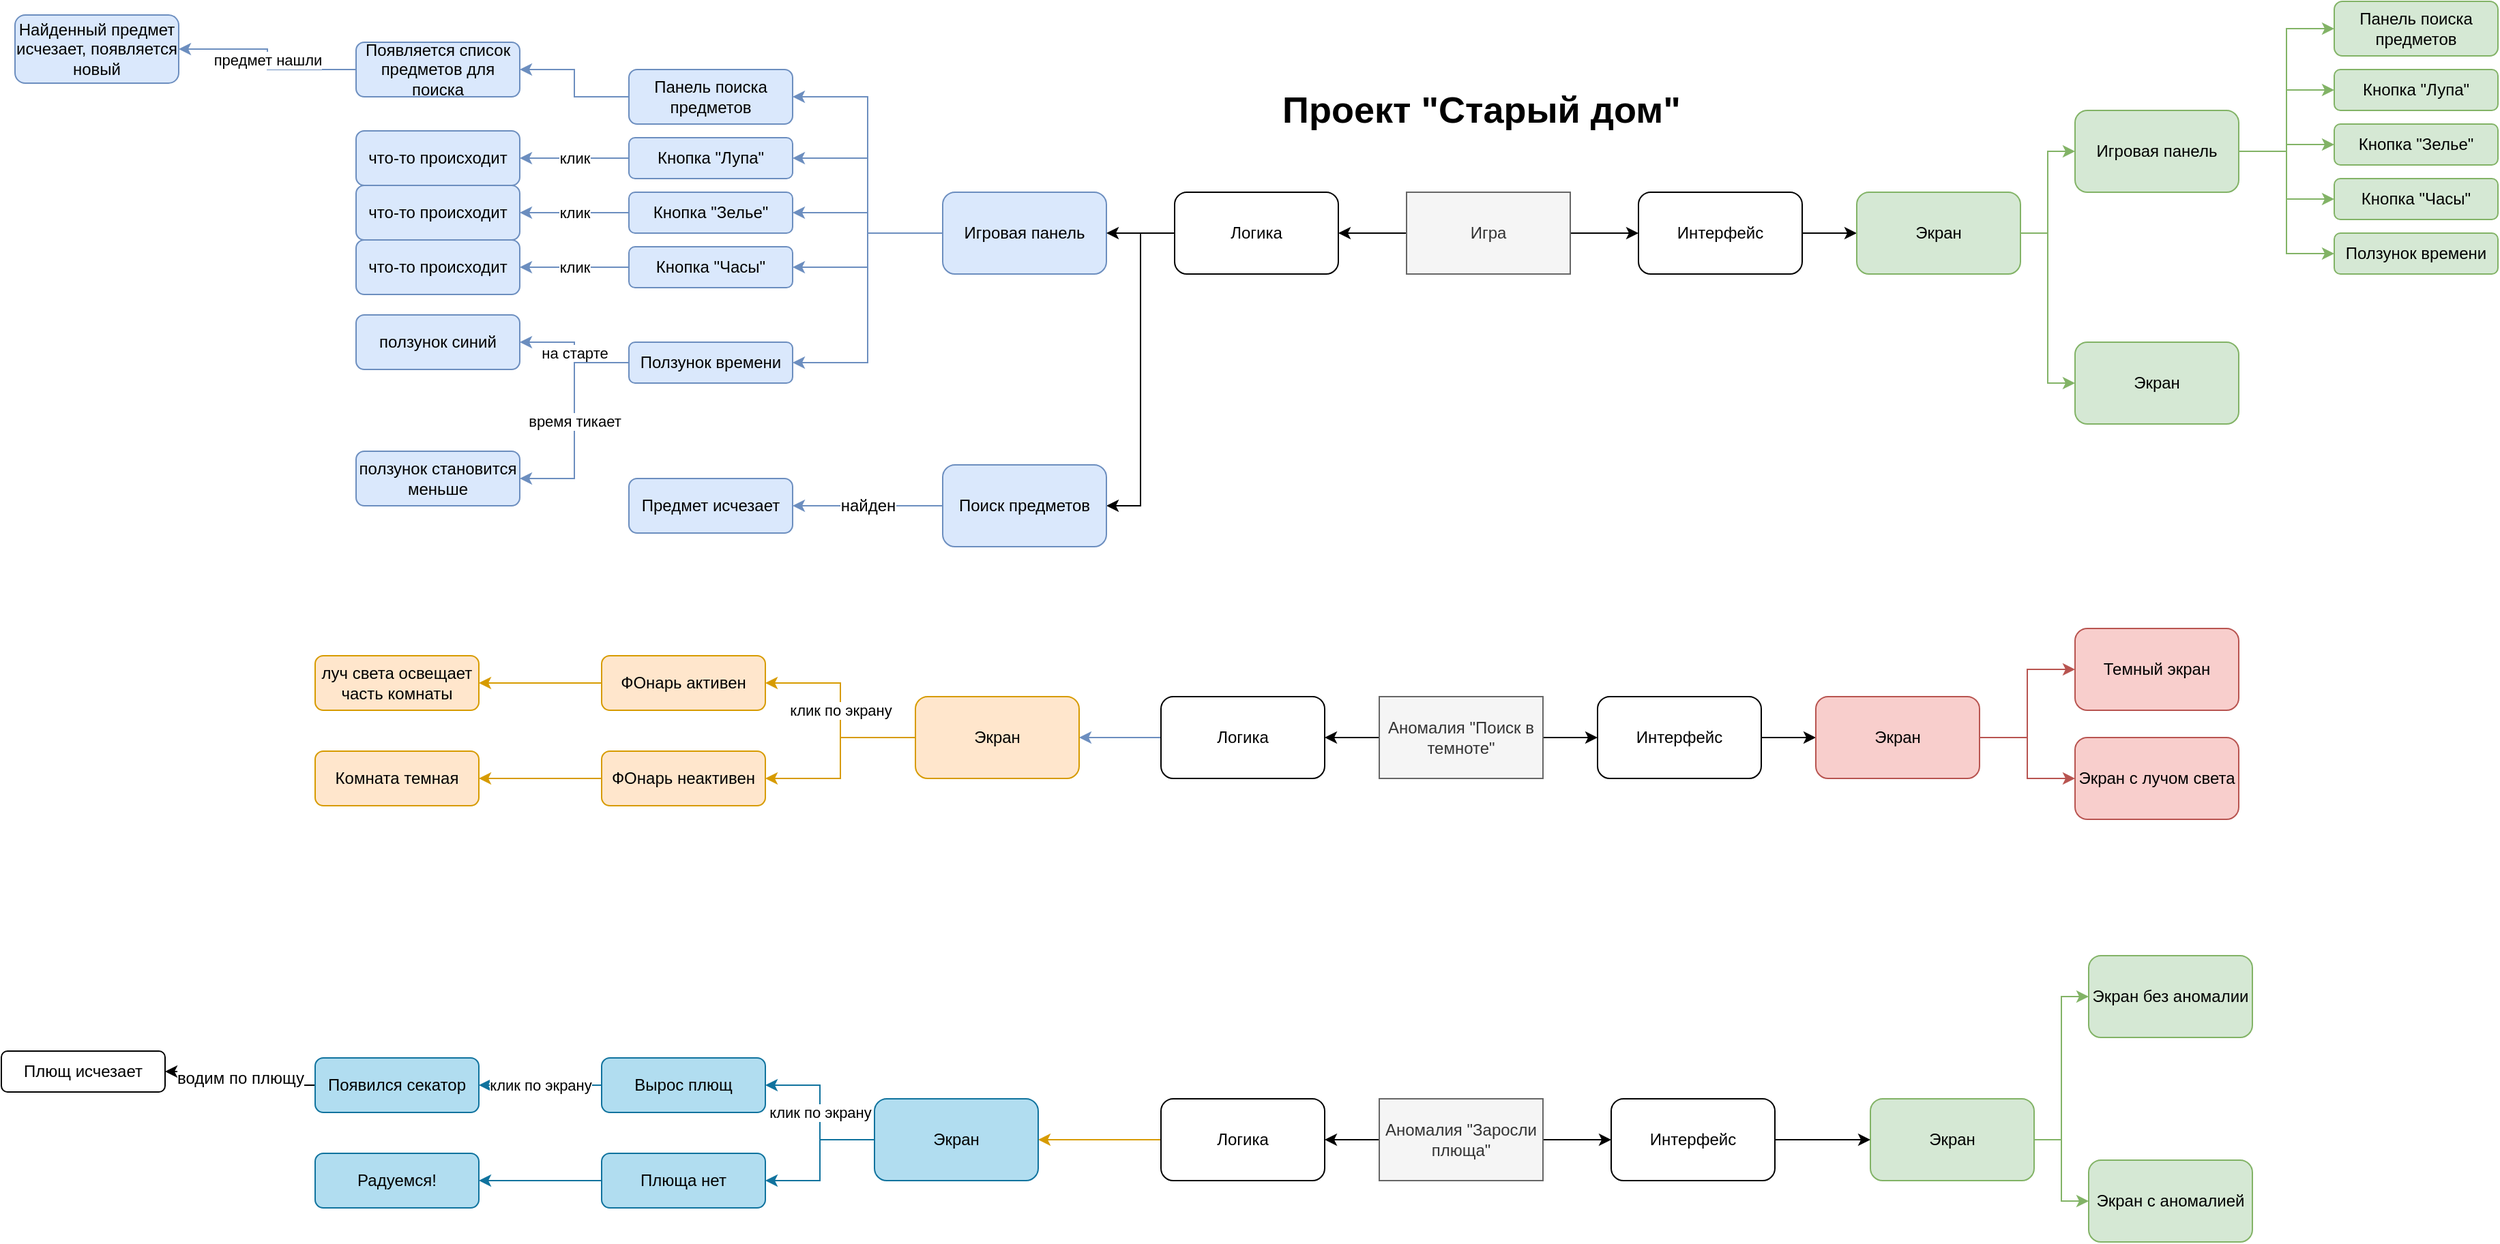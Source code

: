 <mxfile version="15.8.8" type="github">
  <diagram id="y57L-m7suIzzgjUqDQzm" name="Page-1">
    <mxGraphModel dx="2249" dy="1934" grid="1" gridSize="10" guides="1" tooltips="1" connect="1" arrows="1" fold="1" page="1" pageScale="1" pageWidth="827" pageHeight="1169" math="0" shadow="0">
      <root>
        <mxCell id="0" />
        <mxCell id="1" parent="0" />
        <mxCell id="IF5qdtuyDoSc5kXCkOFZ-5" style="edgeStyle=orthogonalEdgeStyle;rounded=0;orthogonalLoop=1;jettySize=auto;html=1;exitX=0;exitY=0.5;exitDx=0;exitDy=0;entryX=1;entryY=0.5;entryDx=0;entryDy=0;" parent="1" source="IF5qdtuyDoSc5kXCkOFZ-1" target="IF5qdtuyDoSc5kXCkOFZ-3" edge="1">
          <mxGeometry relative="1" as="geometry" />
        </mxCell>
        <mxCell id="IF5qdtuyDoSc5kXCkOFZ-147" style="edgeStyle=orthogonalEdgeStyle;rounded=0;orthogonalLoop=1;jettySize=auto;html=1;exitX=1;exitY=0.5;exitDx=0;exitDy=0;entryX=0;entryY=0.5;entryDx=0;entryDy=0;fontSize=12;" parent="1" source="IF5qdtuyDoSc5kXCkOFZ-1" target="IF5qdtuyDoSc5kXCkOFZ-143" edge="1">
          <mxGeometry relative="1" as="geometry" />
        </mxCell>
        <mxCell id="IF5qdtuyDoSc5kXCkOFZ-1" value="Аномалия &quot;Поиск в темноте&quot;" style="rounded=0;whiteSpace=wrap;html=1;fillColor=#f5f5f5;strokeColor=#666666;fontColor=#333333;" parent="1" vertex="1">
          <mxGeometry x="350" y="280" width="120" height="60" as="geometry" />
        </mxCell>
        <mxCell id="IF5qdtuyDoSc5kXCkOFZ-2" value="Проект &quot;Старый дом&quot;" style="text;html=1;strokeColor=none;fillColor=none;align=center;verticalAlign=middle;whiteSpace=wrap;rounded=0;fontSize=27;fontStyle=1" parent="1" vertex="1">
          <mxGeometry x="270" y="-160" width="310" height="20" as="geometry" />
        </mxCell>
        <mxCell id="IF5qdtuyDoSc5kXCkOFZ-38" style="edgeStyle=orthogonalEdgeStyle;rounded=0;orthogonalLoop=1;jettySize=auto;html=1;exitX=0;exitY=0.5;exitDx=0;exitDy=0;entryX=1;entryY=0.5;entryDx=0;entryDy=0;fillColor=#dae8fc;strokeColor=#6c8ebf;" parent="1" source="IF5qdtuyDoSc5kXCkOFZ-3" target="IF5qdtuyDoSc5kXCkOFZ-29" edge="1">
          <mxGeometry relative="1" as="geometry" />
        </mxCell>
        <mxCell id="IF5qdtuyDoSc5kXCkOFZ-3" value="Логика" style="rounded=1;whiteSpace=wrap;html=1;" parent="1" vertex="1">
          <mxGeometry x="190" y="280" width="120" height="60" as="geometry" />
        </mxCell>
        <mxCell id="IF5qdtuyDoSc5kXCkOFZ-24" style="edgeStyle=orthogonalEdgeStyle;rounded=0;orthogonalLoop=1;jettySize=auto;html=1;exitX=1;exitY=0.5;exitDx=0;exitDy=0;entryX=0;entryY=0.5;entryDx=0;entryDy=0;" parent="1" source="IF5qdtuyDoSc5kXCkOFZ-4" target="IF5qdtuyDoSc5kXCkOFZ-23" edge="1">
          <mxGeometry relative="1" as="geometry" />
        </mxCell>
        <mxCell id="IF5qdtuyDoSc5kXCkOFZ-4" value="Интерфейс" style="rounded=1;whiteSpace=wrap;html=1;" parent="1" vertex="1">
          <mxGeometry x="540" y="-90" width="120" height="60" as="geometry" />
        </mxCell>
        <mxCell id="IF5qdtuyDoSc5kXCkOFZ-7" value="Экран" style="rounded=1;whiteSpace=wrap;html=1;fillColor=#d5e8d4;strokeColor=#82b366;" parent="1" vertex="1">
          <mxGeometry x="860" y="20" width="120" height="60" as="geometry" />
        </mxCell>
        <mxCell id="IF5qdtuyDoSc5kXCkOFZ-16" style="edgeStyle=orthogonalEdgeStyle;rounded=0;orthogonalLoop=1;jettySize=auto;html=1;exitX=1;exitY=0.5;exitDx=0;exitDy=0;entryX=0;entryY=0.5;entryDx=0;entryDy=0;fillColor=#d5e8d4;strokeColor=#82b366;" parent="1" source="IF5qdtuyDoSc5kXCkOFZ-11" target="IF5qdtuyDoSc5kXCkOFZ-12" edge="1">
          <mxGeometry relative="1" as="geometry" />
        </mxCell>
        <mxCell id="IF5qdtuyDoSc5kXCkOFZ-17" style="edgeStyle=orthogonalEdgeStyle;rounded=0;orthogonalLoop=1;jettySize=auto;html=1;exitX=1;exitY=0.5;exitDx=0;exitDy=0;entryX=0;entryY=0.5;entryDx=0;entryDy=0;fillColor=#d5e8d4;strokeColor=#82b366;" parent="1" source="IF5qdtuyDoSc5kXCkOFZ-11" target="IF5qdtuyDoSc5kXCkOFZ-13" edge="1">
          <mxGeometry relative="1" as="geometry" />
        </mxCell>
        <mxCell id="IF5qdtuyDoSc5kXCkOFZ-18" style="edgeStyle=orthogonalEdgeStyle;rounded=0;orthogonalLoop=1;jettySize=auto;html=1;exitX=1;exitY=0.5;exitDx=0;exitDy=0;entryX=0;entryY=0.5;entryDx=0;entryDy=0;fillColor=#d5e8d4;strokeColor=#82b366;" parent="1" source="IF5qdtuyDoSc5kXCkOFZ-11" target="IF5qdtuyDoSc5kXCkOFZ-14" edge="1">
          <mxGeometry relative="1" as="geometry" />
        </mxCell>
        <mxCell id="IF5qdtuyDoSc5kXCkOFZ-19" style="edgeStyle=orthogonalEdgeStyle;rounded=0;orthogonalLoop=1;jettySize=auto;html=1;exitX=1;exitY=0.5;exitDx=0;exitDy=0;entryX=0;entryY=0.5;entryDx=0;entryDy=0;fillColor=#d5e8d4;strokeColor=#82b366;" parent="1" source="IF5qdtuyDoSc5kXCkOFZ-11" target="IF5qdtuyDoSc5kXCkOFZ-15" edge="1">
          <mxGeometry relative="1" as="geometry" />
        </mxCell>
        <mxCell id="IF5qdtuyDoSc5kXCkOFZ-22" style="edgeStyle=orthogonalEdgeStyle;rounded=0;orthogonalLoop=1;jettySize=auto;html=1;exitX=1;exitY=0.5;exitDx=0;exitDy=0;entryX=0;entryY=0.5;entryDx=0;entryDy=0;fillColor=#d5e8d4;strokeColor=#82b366;" parent="1" source="IF5qdtuyDoSc5kXCkOFZ-11" target="IF5qdtuyDoSc5kXCkOFZ-21" edge="1">
          <mxGeometry relative="1" as="geometry" />
        </mxCell>
        <mxCell id="IF5qdtuyDoSc5kXCkOFZ-11" value="Игровая панель" style="rounded=1;whiteSpace=wrap;html=1;fillColor=#d5e8d4;strokeColor=#82b366;" parent="1" vertex="1">
          <mxGeometry x="860" y="-150" width="120" height="60" as="geometry" />
        </mxCell>
        <mxCell id="IF5qdtuyDoSc5kXCkOFZ-12" value="Панель поиска предметов&lt;span style=&quot;color: rgba(0 , 0 , 0 , 0) ; font-family: monospace ; font-size: 0px&quot;&gt;%3CmxGraphModel%3E%3Croot%3E%3CmxCell%20id%3D%220%22%2F%3E%3CmxCell%20id%3D%221%22%20parent%3D%220%22%2F%3E%3CmxCell%20id%3D%222%22%20value%3D%22%D0%A2%D0%B5%D0%BC%D0%BD%D1%8B%D0%B9%20%D1%8D%D0%BA%D1%80%D0%B0%D0%BD%22%20style%3D%22rounded%3D1%3BwhiteSpace%3Dwrap%3Bhtml%3D1%3B%22%20vertex%3D%221%22%20parent%3D%221%22%3E%3CmxGeometry%20x%3D%22670%22%20y%3D%22190%22%20width%3D%22120%22%20height%3D%2260%22%20as%3D%22geometry%22%2F%3E%3C%2FmxCell%3E%3C%2Froot%3E%3C%2FmxGraphModel%3E&lt;/span&gt;" style="rounded=1;whiteSpace=wrap;html=1;fillColor=#d5e8d4;strokeColor=#82b366;" parent="1" vertex="1">
          <mxGeometry x="1050" y="-230" width="120" height="40" as="geometry" />
        </mxCell>
        <mxCell id="IF5qdtuyDoSc5kXCkOFZ-13" value="Кнопка &quot;Лупа&quot;" style="rounded=1;whiteSpace=wrap;html=1;fillColor=#d5e8d4;strokeColor=#82b366;" parent="1" vertex="1">
          <mxGeometry x="1050" y="-180" width="120" height="30" as="geometry" />
        </mxCell>
        <mxCell id="IF5qdtuyDoSc5kXCkOFZ-14" value="Кнопка &quot;Зелье&quot;&lt;span style=&quot;color: rgba(0 , 0 , 0 , 0) ; font-family: monospace ; font-size: 0px&quot;&gt;%3CmxGraphModel%3E%3Croot%3E%3CmxCell%20id%3D%220%22%2F%3E%3CmxCell%20id%3D%221%22%20parent%3D%220%22%2F%3E%3CmxCell%20id%3D%222%22%20value%3D%22%D0%9A%D0%BD%D0%BE%D0%BF%D0%BA%D0%B0%20%26quot%3B%D0%9B%D1%83%D0%BF%D0%B0%26quot%3B%22%20style%3D%22rounded%3D1%3BwhiteSpace%3Dwrap%3Bhtml%3D1%3B%22%20vertex%3D%221%22%20parent%3D%221%22%3E%3CmxGeometry%20x%3D%22980%22%20y%3D%22140%22%20width%3D%22120%22%20height%3D%2260%22%20as%3D%22geometry%22%2F%3E%3C%2FmxCell%3E%3C%2Froot%3E%3C%2FmxGraphModel%3E&lt;/span&gt;" style="rounded=1;whiteSpace=wrap;html=1;fillColor=#d5e8d4;strokeColor=#82b366;" parent="1" vertex="1">
          <mxGeometry x="1050" y="-140" width="120" height="30" as="geometry" />
        </mxCell>
        <mxCell id="IF5qdtuyDoSc5kXCkOFZ-15" value="Кнопка &quot;Часы&quot;" style="rounded=1;whiteSpace=wrap;html=1;fillColor=#d5e8d4;strokeColor=#82b366;" parent="1" vertex="1">
          <mxGeometry x="1050" y="-100" width="120" height="30" as="geometry" />
        </mxCell>
        <mxCell id="IF5qdtuyDoSc5kXCkOFZ-21" value="Ползунок времени" style="rounded=1;whiteSpace=wrap;html=1;fillColor=#d5e8d4;strokeColor=#82b366;" parent="1" vertex="1">
          <mxGeometry x="1050" y="-60" width="120" height="30" as="geometry" />
        </mxCell>
        <mxCell id="IF5qdtuyDoSc5kXCkOFZ-25" style="edgeStyle=orthogonalEdgeStyle;rounded=0;orthogonalLoop=1;jettySize=auto;html=1;exitX=1;exitY=0.5;exitDx=0;exitDy=0;entryX=0;entryY=0.5;entryDx=0;entryDy=0;fillColor=#d5e8d4;strokeColor=#82b366;" parent="1" source="IF5qdtuyDoSc5kXCkOFZ-23" target="IF5qdtuyDoSc5kXCkOFZ-11" edge="1">
          <mxGeometry relative="1" as="geometry" />
        </mxCell>
        <mxCell id="IF5qdtuyDoSc5kXCkOFZ-26" style="edgeStyle=orthogonalEdgeStyle;rounded=0;orthogonalLoop=1;jettySize=auto;html=1;exitX=1;exitY=0.5;exitDx=0;exitDy=0;entryX=0;entryY=0.5;entryDx=0;entryDy=0;fillColor=#d5e8d4;strokeColor=#82b366;" parent="1" source="IF5qdtuyDoSc5kXCkOFZ-23" target="IF5qdtuyDoSc5kXCkOFZ-7" edge="1">
          <mxGeometry relative="1" as="geometry" />
        </mxCell>
        <mxCell id="IF5qdtuyDoSc5kXCkOFZ-23" value="Экран" style="rounded=1;whiteSpace=wrap;html=1;fillColor=#d5e8d4;strokeColor=#82b366;" parent="1" vertex="1">
          <mxGeometry x="700" y="-90" width="120" height="60" as="geometry" />
        </mxCell>
        <mxCell id="IF5qdtuyDoSc5kXCkOFZ-61" value="клик по экрану" style="edgeStyle=orthogonalEdgeStyle;rounded=0;orthogonalLoop=1;jettySize=auto;html=1;exitX=0;exitY=0.5;exitDx=0;exitDy=0;entryX=1;entryY=0.5;entryDx=0;entryDy=0;fillColor=#ffe6cc;strokeColor=#d79b00;" parent="1" source="IF5qdtuyDoSc5kXCkOFZ-29" target="IF5qdtuyDoSc5kXCkOFZ-59" edge="1">
          <mxGeometry relative="1" as="geometry" />
        </mxCell>
        <mxCell id="IF5qdtuyDoSc5kXCkOFZ-62" style="edgeStyle=orthogonalEdgeStyle;rounded=0;orthogonalLoop=1;jettySize=auto;html=1;exitX=0;exitY=0.5;exitDx=0;exitDy=0;entryX=1;entryY=0.5;entryDx=0;entryDy=0;fillColor=#ffe6cc;strokeColor=#d79b00;" parent="1" source="IF5qdtuyDoSc5kXCkOFZ-29" target="IF5qdtuyDoSc5kXCkOFZ-60" edge="1">
          <mxGeometry relative="1" as="geometry" />
        </mxCell>
        <mxCell id="IF5qdtuyDoSc5kXCkOFZ-29" value="Экран" style="rounded=1;whiteSpace=wrap;html=1;fillColor=#ffe6cc;strokeColor=#d79b00;" parent="1" vertex="1">
          <mxGeometry x="10" y="280" width="120" height="60" as="geometry" />
        </mxCell>
        <mxCell id="IF5qdtuyDoSc5kXCkOFZ-40" style="edgeStyle=orthogonalEdgeStyle;rounded=0;orthogonalLoop=1;jettySize=auto;html=1;exitX=0;exitY=0.5;exitDx=0;exitDy=0;entryX=1;entryY=0.5;entryDx=0;entryDy=0;fillColor=#dae8fc;strokeColor=#6c8ebf;" parent="1" source="IF5qdtuyDoSc5kXCkOFZ-31" target="IF5qdtuyDoSc5kXCkOFZ-32" edge="1">
          <mxGeometry relative="1" as="geometry" />
        </mxCell>
        <mxCell id="IF5qdtuyDoSc5kXCkOFZ-41" style="edgeStyle=orthogonalEdgeStyle;rounded=0;orthogonalLoop=1;jettySize=auto;html=1;exitX=0;exitY=0.5;exitDx=0;exitDy=0;entryX=1;entryY=0.5;entryDx=0;entryDy=0;fillColor=#dae8fc;strokeColor=#6c8ebf;" parent="1" source="IF5qdtuyDoSc5kXCkOFZ-31" target="IF5qdtuyDoSc5kXCkOFZ-33" edge="1">
          <mxGeometry relative="1" as="geometry" />
        </mxCell>
        <mxCell id="IF5qdtuyDoSc5kXCkOFZ-42" style="edgeStyle=orthogonalEdgeStyle;rounded=0;orthogonalLoop=1;jettySize=auto;html=1;exitX=0;exitY=0.5;exitDx=0;exitDy=0;entryX=1;entryY=0.5;entryDx=0;entryDy=0;fillColor=#dae8fc;strokeColor=#6c8ebf;" parent="1" source="IF5qdtuyDoSc5kXCkOFZ-31" target="IF5qdtuyDoSc5kXCkOFZ-34" edge="1">
          <mxGeometry relative="1" as="geometry" />
        </mxCell>
        <mxCell id="IF5qdtuyDoSc5kXCkOFZ-43" style="edgeStyle=orthogonalEdgeStyle;rounded=0;orthogonalLoop=1;jettySize=auto;html=1;exitX=0;exitY=0.5;exitDx=0;exitDy=0;entryX=1;entryY=0.5;entryDx=0;entryDy=0;fillColor=#dae8fc;strokeColor=#6c8ebf;" parent="1" source="IF5qdtuyDoSc5kXCkOFZ-31" target="IF5qdtuyDoSc5kXCkOFZ-35" edge="1">
          <mxGeometry relative="1" as="geometry" />
        </mxCell>
        <mxCell id="IF5qdtuyDoSc5kXCkOFZ-44" style="edgeStyle=orthogonalEdgeStyle;rounded=0;orthogonalLoop=1;jettySize=auto;html=1;exitX=0;exitY=0.5;exitDx=0;exitDy=0;entryX=1;entryY=0.5;entryDx=0;entryDy=0;fillColor=#dae8fc;strokeColor=#6c8ebf;" parent="1" source="IF5qdtuyDoSc5kXCkOFZ-31" target="IF5qdtuyDoSc5kXCkOFZ-36" edge="1">
          <mxGeometry relative="1" as="geometry" />
        </mxCell>
        <mxCell id="IF5qdtuyDoSc5kXCkOFZ-31" value="Игровая панель" style="rounded=1;whiteSpace=wrap;html=1;fillColor=#dae8fc;strokeColor=#6c8ebf;" parent="1" vertex="1">
          <mxGeometry x="30" y="-90" width="120" height="60" as="geometry" />
        </mxCell>
        <mxCell id="IF5qdtuyDoSc5kXCkOFZ-46" style="edgeStyle=orthogonalEdgeStyle;rounded=0;orthogonalLoop=1;jettySize=auto;html=1;exitX=0;exitY=0.5;exitDx=0;exitDy=0;entryX=1;entryY=0.5;entryDx=0;entryDy=0;fillColor=#dae8fc;strokeColor=#6c8ebf;" parent="1" source="IF5qdtuyDoSc5kXCkOFZ-32" target="IF5qdtuyDoSc5kXCkOFZ-45" edge="1">
          <mxGeometry relative="1" as="geometry" />
        </mxCell>
        <mxCell id="IF5qdtuyDoSc5kXCkOFZ-32" value="Панель поиска предметов&lt;span style=&quot;color: rgba(0 , 0 , 0 , 0) ; font-family: monospace ; font-size: 0px&quot;&gt;%3CmxGraphModel%3E%3Croot%3E%3CmxCell%20id%3D%220%22%2F%3E%3CmxCell%20id%3D%221%22%20parent%3D%220%22%2F%3E%3CmxCell%20id%3D%222%22%20value%3D%22%D0%A2%D0%B5%D0%BC%D0%BD%D1%8B%D0%B9%20%D1%8D%D0%BA%D1%80%D0%B0%D0%BD%22%20style%3D%22rounded%3D1%3BwhiteSpace%3Dwrap%3Bhtml%3D1%3B%22%20vertex%3D%221%22%20parent%3D%221%22%3E%3CmxGeometry%20x%3D%22670%22%20y%3D%22190%22%20width%3D%22120%22%20height%3D%2260%22%20as%3D%22geometry%22%2F%3E%3C%2FmxCell%3E%3C%2Froot%3E%3C%2FmxGraphModel%3E&lt;/span&gt;" style="rounded=1;whiteSpace=wrap;html=1;fillColor=#dae8fc;strokeColor=#6c8ebf;" parent="1" vertex="1">
          <mxGeometry x="-200" y="-180" width="120" height="40" as="geometry" />
        </mxCell>
        <mxCell id="IF5qdtuyDoSc5kXCkOFZ-50" value="клик" style="edgeStyle=orthogonalEdgeStyle;rounded=0;orthogonalLoop=1;jettySize=auto;html=1;exitX=0;exitY=0.5;exitDx=0;exitDy=0;entryX=1;entryY=0.5;entryDx=0;entryDy=0;fillColor=#dae8fc;strokeColor=#6c8ebf;" parent="1" source="IF5qdtuyDoSc5kXCkOFZ-33" target="IF5qdtuyDoSc5kXCkOFZ-49" edge="1">
          <mxGeometry relative="1" as="geometry" />
        </mxCell>
        <mxCell id="IF5qdtuyDoSc5kXCkOFZ-33" value="Кнопка &quot;Лупа&quot;" style="rounded=1;whiteSpace=wrap;html=1;fillColor=#dae8fc;strokeColor=#6c8ebf;" parent="1" vertex="1">
          <mxGeometry x="-200" y="-130" width="120" height="30" as="geometry" />
        </mxCell>
        <mxCell id="IF5qdtuyDoSc5kXCkOFZ-53" value="клик" style="edgeStyle=orthogonalEdgeStyle;rounded=0;orthogonalLoop=1;jettySize=auto;html=1;exitX=0;exitY=0.5;exitDx=0;exitDy=0;entryX=1;entryY=0.5;entryDx=0;entryDy=0;fillColor=#dae8fc;strokeColor=#6c8ebf;" parent="1" source="IF5qdtuyDoSc5kXCkOFZ-34" target="IF5qdtuyDoSc5kXCkOFZ-51" edge="1">
          <mxGeometry relative="1" as="geometry" />
        </mxCell>
        <mxCell id="IF5qdtuyDoSc5kXCkOFZ-34" value="Кнопка &quot;Зелье&quot;&lt;span style=&quot;color: rgba(0 , 0 , 0 , 0) ; font-family: monospace ; font-size: 0px&quot;&gt;%3CmxGraphModel%3E%3Croot%3E%3CmxCell%20id%3D%220%22%2F%3E%3CmxCell%20id%3D%221%22%20parent%3D%220%22%2F%3E%3CmxCell%20id%3D%222%22%20value%3D%22%D0%9A%D0%BD%D0%BE%D0%BF%D0%BA%D0%B0%20%26quot%3B%D0%9B%D1%83%D0%BF%D0%B0%26quot%3B%22%20style%3D%22rounded%3D1%3BwhiteSpace%3Dwrap%3Bhtml%3D1%3B%22%20vertex%3D%221%22%20parent%3D%221%22%3E%3CmxGeometry%20x%3D%22980%22%20y%3D%22140%22%20width%3D%22120%22%20height%3D%2260%22%20as%3D%22geometry%22%2F%3E%3C%2FmxCell%3E%3C%2Froot%3E%3C%2FmxGraphModel%3E&lt;/span&gt;" style="rounded=1;whiteSpace=wrap;html=1;fillColor=#dae8fc;strokeColor=#6c8ebf;" parent="1" vertex="1">
          <mxGeometry x="-200" y="-90" width="120" height="30" as="geometry" />
        </mxCell>
        <mxCell id="IF5qdtuyDoSc5kXCkOFZ-54" value="клик" style="edgeStyle=orthogonalEdgeStyle;rounded=0;orthogonalLoop=1;jettySize=auto;html=1;exitX=0;exitY=0.5;exitDx=0;exitDy=0;fillColor=#dae8fc;strokeColor=#6c8ebf;" parent="1" source="IF5qdtuyDoSc5kXCkOFZ-35" target="IF5qdtuyDoSc5kXCkOFZ-52" edge="1">
          <mxGeometry relative="1" as="geometry" />
        </mxCell>
        <mxCell id="IF5qdtuyDoSc5kXCkOFZ-35" value="Кнопка &quot;Часы&quot;" style="rounded=1;whiteSpace=wrap;html=1;fillColor=#dae8fc;strokeColor=#6c8ebf;" parent="1" vertex="1">
          <mxGeometry x="-200" y="-50" width="120" height="30" as="geometry" />
        </mxCell>
        <mxCell id="IF5qdtuyDoSc5kXCkOFZ-56" value="на старте" style="edgeStyle=orthogonalEdgeStyle;rounded=0;orthogonalLoop=1;jettySize=auto;html=1;exitX=0;exitY=0.5;exitDx=0;exitDy=0;entryX=1;entryY=0.5;entryDx=0;entryDy=0;fillColor=#dae8fc;strokeColor=#6c8ebf;" parent="1" source="IF5qdtuyDoSc5kXCkOFZ-36" target="IF5qdtuyDoSc5kXCkOFZ-55" edge="1">
          <mxGeometry relative="1" as="geometry" />
        </mxCell>
        <mxCell id="IF5qdtuyDoSc5kXCkOFZ-58" value="время тикает" style="edgeStyle=orthogonalEdgeStyle;rounded=0;orthogonalLoop=1;jettySize=auto;html=1;exitX=0;exitY=0.5;exitDx=0;exitDy=0;entryX=1;entryY=0.5;entryDx=0;entryDy=0;fillColor=#dae8fc;strokeColor=#6c8ebf;" parent="1" source="IF5qdtuyDoSc5kXCkOFZ-36" target="IF5qdtuyDoSc5kXCkOFZ-57" edge="1">
          <mxGeometry relative="1" as="geometry" />
        </mxCell>
        <mxCell id="IF5qdtuyDoSc5kXCkOFZ-36" value="Ползунок времени" style="rounded=1;whiteSpace=wrap;html=1;fillColor=#dae8fc;strokeColor=#6c8ebf;" parent="1" vertex="1">
          <mxGeometry x="-200" y="20" width="120" height="30" as="geometry" />
        </mxCell>
        <mxCell id="IF5qdtuyDoSc5kXCkOFZ-48" value="предмет нашли" style="edgeStyle=orthogonalEdgeStyle;rounded=0;orthogonalLoop=1;jettySize=auto;html=1;exitX=0;exitY=0.5;exitDx=0;exitDy=0;entryX=1;entryY=0.5;entryDx=0;entryDy=0;fillColor=#dae8fc;strokeColor=#6c8ebf;" parent="1" source="IF5qdtuyDoSc5kXCkOFZ-45" target="IF5qdtuyDoSc5kXCkOFZ-47" edge="1">
          <mxGeometry relative="1" as="geometry" />
        </mxCell>
        <mxCell id="IF5qdtuyDoSc5kXCkOFZ-45" value="Появляется список предметов для поиска" style="rounded=1;whiteSpace=wrap;html=1;fillColor=#dae8fc;strokeColor=#6c8ebf;" parent="1" vertex="1">
          <mxGeometry x="-400" y="-200" width="120" height="40" as="geometry" />
        </mxCell>
        <mxCell id="IF5qdtuyDoSc5kXCkOFZ-47" value="Найденный предмет исчезает, появляется новый" style="rounded=1;whiteSpace=wrap;html=1;fillColor=#dae8fc;strokeColor=#6c8ebf;" parent="1" vertex="1">
          <mxGeometry x="-650" y="-220" width="120" height="50" as="geometry" />
        </mxCell>
        <mxCell id="IF5qdtuyDoSc5kXCkOFZ-49" value="что-то происходит" style="rounded=1;whiteSpace=wrap;html=1;fillColor=#dae8fc;strokeColor=#6c8ebf;" parent="1" vertex="1">
          <mxGeometry x="-400" y="-135" width="120" height="40" as="geometry" />
        </mxCell>
        <mxCell id="IF5qdtuyDoSc5kXCkOFZ-51" value="что-то происходит" style="rounded=1;whiteSpace=wrap;html=1;fillColor=#dae8fc;strokeColor=#6c8ebf;" parent="1" vertex="1">
          <mxGeometry x="-400" y="-95" width="120" height="40" as="geometry" />
        </mxCell>
        <mxCell id="IF5qdtuyDoSc5kXCkOFZ-52" value="что-то происходит" style="rounded=1;whiteSpace=wrap;html=1;fillColor=#dae8fc;strokeColor=#6c8ebf;" parent="1" vertex="1">
          <mxGeometry x="-400" y="-55" width="120" height="40" as="geometry" />
        </mxCell>
        <mxCell id="IF5qdtuyDoSc5kXCkOFZ-55" value="ползунок синий" style="rounded=1;whiteSpace=wrap;html=1;fillColor=#dae8fc;strokeColor=#6c8ebf;" parent="1" vertex="1">
          <mxGeometry x="-400" width="120" height="40" as="geometry" />
        </mxCell>
        <mxCell id="IF5qdtuyDoSc5kXCkOFZ-57" value="ползунок становится меньше" style="rounded=1;whiteSpace=wrap;html=1;fillColor=#dae8fc;strokeColor=#6c8ebf;" parent="1" vertex="1">
          <mxGeometry x="-400" y="100" width="120" height="40" as="geometry" />
        </mxCell>
        <mxCell id="IF5qdtuyDoSc5kXCkOFZ-64" style="edgeStyle=orthogonalEdgeStyle;rounded=0;orthogonalLoop=1;jettySize=auto;html=1;exitX=0;exitY=0.5;exitDx=0;exitDy=0;entryX=1;entryY=0.5;entryDx=0;entryDy=0;fillColor=#ffe6cc;strokeColor=#d79b00;" parent="1" source="IF5qdtuyDoSc5kXCkOFZ-59" target="IF5qdtuyDoSc5kXCkOFZ-63" edge="1">
          <mxGeometry relative="1" as="geometry" />
        </mxCell>
        <mxCell id="IF5qdtuyDoSc5kXCkOFZ-59" value="ФОнарь активен" style="rounded=1;whiteSpace=wrap;html=1;fillColor=#ffe6cc;strokeColor=#d79b00;" parent="1" vertex="1">
          <mxGeometry x="-220" y="250" width="120" height="40" as="geometry" />
        </mxCell>
        <mxCell id="IF5qdtuyDoSc5kXCkOFZ-66" style="edgeStyle=orthogonalEdgeStyle;rounded=0;orthogonalLoop=1;jettySize=auto;html=1;exitX=0;exitY=0.5;exitDx=0;exitDy=0;entryX=1;entryY=0.5;entryDx=0;entryDy=0;fillColor=#ffe6cc;strokeColor=#d79b00;" parent="1" source="IF5qdtuyDoSc5kXCkOFZ-60" target="IF5qdtuyDoSc5kXCkOFZ-65" edge="1">
          <mxGeometry relative="1" as="geometry" />
        </mxCell>
        <mxCell id="IF5qdtuyDoSc5kXCkOFZ-60" value="ФОнарь неактивен" style="rounded=1;whiteSpace=wrap;html=1;fillColor=#ffe6cc;strokeColor=#d79b00;" parent="1" vertex="1">
          <mxGeometry x="-220" y="320" width="120" height="40" as="geometry" />
        </mxCell>
        <mxCell id="IF5qdtuyDoSc5kXCkOFZ-63" value="луч света освещает часть комнаты" style="rounded=1;whiteSpace=wrap;html=1;fillColor=#ffe6cc;strokeColor=#d79b00;" parent="1" vertex="1">
          <mxGeometry x="-430" y="250" width="120" height="40" as="geometry" />
        </mxCell>
        <mxCell id="IF5qdtuyDoSc5kXCkOFZ-65" value="Комната темная" style="rounded=1;whiteSpace=wrap;html=1;fillColor=#ffe6cc;strokeColor=#d79b00;" parent="1" vertex="1">
          <mxGeometry x="-430" y="320" width="120" height="40" as="geometry" />
        </mxCell>
        <mxCell id="IF5qdtuyDoSc5kXCkOFZ-87" style="edgeStyle=orthogonalEdgeStyle;rounded=0;orthogonalLoop=1;jettySize=auto;html=1;exitX=1;exitY=0.5;exitDx=0;exitDy=0;entryX=0;entryY=0.5;entryDx=0;entryDy=0;fontSize=12;" parent="1" source="IF5qdtuyDoSc5kXCkOFZ-67" target="IF5qdtuyDoSc5kXCkOFZ-86" edge="1">
          <mxGeometry relative="1" as="geometry" />
        </mxCell>
        <mxCell id="IF5qdtuyDoSc5kXCkOFZ-126" style="edgeStyle=orthogonalEdgeStyle;rounded=0;orthogonalLoop=1;jettySize=auto;html=1;exitX=0;exitY=0.5;exitDx=0;exitDy=0;entryX=1;entryY=0.5;entryDx=0;entryDy=0;fontSize=12;" parent="1" source="IF5qdtuyDoSc5kXCkOFZ-67" target="IF5qdtuyDoSc5kXCkOFZ-91" edge="1">
          <mxGeometry relative="1" as="geometry" />
        </mxCell>
        <mxCell id="IF5qdtuyDoSc5kXCkOFZ-67" value="Аномалия &quot;Заросли плюща&quot;" style="rounded=0;whiteSpace=wrap;html=1;fontSize=12;fillColor=#f5f5f5;strokeColor=#666666;fontColor=#333333;" parent="1" vertex="1">
          <mxGeometry x="350" y="575" width="120" height="60" as="geometry" />
        </mxCell>
        <mxCell id="IF5qdtuyDoSc5kXCkOFZ-69" value="Экран без аномалии" style="rounded=1;whiteSpace=wrap;html=1;fillColor=#d5e8d4;strokeColor=#82b366;" parent="1" vertex="1">
          <mxGeometry x="870" y="470" width="120" height="60" as="geometry" />
        </mxCell>
        <mxCell id="IF5qdtuyDoSc5kXCkOFZ-70" value="Экран с аномалией" style="rounded=1;whiteSpace=wrap;html=1;fillColor=#d5e8d4;strokeColor=#82b366;" parent="1" vertex="1">
          <mxGeometry x="870" y="620" width="120" height="60" as="geometry" />
        </mxCell>
        <mxCell id="IF5qdtuyDoSc5kXCkOFZ-83" style="edgeStyle=orthogonalEdgeStyle;rounded=0;orthogonalLoop=1;jettySize=auto;html=1;exitX=1;exitY=0.5;exitDx=0;exitDy=0;entryX=0;entryY=0.5;entryDx=0;entryDy=0;fillColor=#d5e8d4;strokeColor=#82b366;" parent="1" source="IF5qdtuyDoSc5kXCkOFZ-85" target="IF5qdtuyDoSc5kXCkOFZ-69" edge="1">
          <mxGeometry relative="1" as="geometry" />
        </mxCell>
        <mxCell id="IF5qdtuyDoSc5kXCkOFZ-84" style="edgeStyle=orthogonalEdgeStyle;rounded=0;orthogonalLoop=1;jettySize=auto;html=1;exitX=1;exitY=0.5;exitDx=0;exitDy=0;entryX=0;entryY=0.5;entryDx=0;entryDy=0;fillColor=#d5e8d4;strokeColor=#82b366;" parent="1" source="IF5qdtuyDoSc5kXCkOFZ-85" target="IF5qdtuyDoSc5kXCkOFZ-70" edge="1">
          <mxGeometry relative="1" as="geometry" />
        </mxCell>
        <mxCell id="IF5qdtuyDoSc5kXCkOFZ-85" value="Экран" style="rounded=1;whiteSpace=wrap;html=1;fillColor=#d5e8d4;strokeColor=#82b366;" parent="1" vertex="1">
          <mxGeometry x="710" y="575" width="120" height="60" as="geometry" />
        </mxCell>
        <mxCell id="IF5qdtuyDoSc5kXCkOFZ-88" style="edgeStyle=orthogonalEdgeStyle;rounded=0;orthogonalLoop=1;jettySize=auto;html=1;exitX=1;exitY=0.5;exitDx=0;exitDy=0;entryX=0;entryY=0.5;entryDx=0;entryDy=0;fontSize=12;" parent="1" source="IF5qdtuyDoSc5kXCkOFZ-86" target="IF5qdtuyDoSc5kXCkOFZ-85" edge="1">
          <mxGeometry relative="1" as="geometry" />
        </mxCell>
        <mxCell id="IF5qdtuyDoSc5kXCkOFZ-86" value="Интерфейс" style="rounded=1;whiteSpace=wrap;html=1;fontSize=12;" parent="1" vertex="1">
          <mxGeometry x="520" y="575" width="120" height="60" as="geometry" />
        </mxCell>
        <mxCell id="IF5qdtuyDoSc5kXCkOFZ-90" style="edgeStyle=orthogonalEdgeStyle;rounded=0;orthogonalLoop=1;jettySize=auto;html=1;exitX=0;exitY=0.5;exitDx=0;exitDy=0;entryX=1;entryY=0.5;entryDx=0;entryDy=0;fillColor=#ffe6cc;strokeColor=#d79b00;" parent="1" source="IF5qdtuyDoSc5kXCkOFZ-91" target="IF5qdtuyDoSc5kXCkOFZ-94" edge="1">
          <mxGeometry relative="1" as="geometry" />
        </mxCell>
        <mxCell id="IF5qdtuyDoSc5kXCkOFZ-91" value="Логика" style="rounded=1;whiteSpace=wrap;html=1;" parent="1" vertex="1">
          <mxGeometry x="190" y="575" width="120" height="60" as="geometry" />
        </mxCell>
        <mxCell id="IF5qdtuyDoSc5kXCkOFZ-92" value="клик по экрану" style="edgeStyle=orthogonalEdgeStyle;rounded=0;orthogonalLoop=1;jettySize=auto;html=1;exitX=0;exitY=0.5;exitDx=0;exitDy=0;entryX=1;entryY=0.5;entryDx=0;entryDy=0;fillColor=#b1ddf0;strokeColor=#10739e;" parent="1" source="IF5qdtuyDoSc5kXCkOFZ-94" target="IF5qdtuyDoSc5kXCkOFZ-121" edge="1">
          <mxGeometry relative="1" as="geometry" />
        </mxCell>
        <mxCell id="IF5qdtuyDoSc5kXCkOFZ-93" style="edgeStyle=orthogonalEdgeStyle;rounded=0;orthogonalLoop=1;jettySize=auto;html=1;exitX=0;exitY=0.5;exitDx=0;exitDy=0;entryX=1;entryY=0.5;entryDx=0;entryDy=0;fillColor=#b1ddf0;strokeColor=#10739e;" parent="1" source="IF5qdtuyDoSc5kXCkOFZ-94" target="IF5qdtuyDoSc5kXCkOFZ-123" edge="1">
          <mxGeometry relative="1" as="geometry" />
        </mxCell>
        <mxCell id="IF5qdtuyDoSc5kXCkOFZ-94" value="Экран" style="rounded=1;whiteSpace=wrap;html=1;fillColor=#b1ddf0;strokeColor=#10739e;" parent="1" vertex="1">
          <mxGeometry x="-20" y="575" width="120" height="60" as="geometry" />
        </mxCell>
        <mxCell id="IF5qdtuyDoSc5kXCkOFZ-120" value="клик по экрану" style="edgeStyle=orthogonalEdgeStyle;rounded=0;orthogonalLoop=1;jettySize=auto;html=1;exitX=0;exitY=0.5;exitDx=0;exitDy=0;entryX=1;entryY=0.5;entryDx=0;entryDy=0;fillColor=#b1ddf0;strokeColor=#10739e;" parent="1" source="IF5qdtuyDoSc5kXCkOFZ-121" target="IF5qdtuyDoSc5kXCkOFZ-124" edge="1">
          <mxGeometry relative="1" as="geometry" />
        </mxCell>
        <mxCell id="IF5qdtuyDoSc5kXCkOFZ-121" value="Вырос плющ" style="rounded=1;whiteSpace=wrap;html=1;fillColor=#b1ddf0;strokeColor=#10739e;" parent="1" vertex="1">
          <mxGeometry x="-220" y="545" width="120" height="40" as="geometry" />
        </mxCell>
        <mxCell id="IF5qdtuyDoSc5kXCkOFZ-122" style="edgeStyle=orthogonalEdgeStyle;rounded=0;orthogonalLoop=1;jettySize=auto;html=1;exitX=0;exitY=0.5;exitDx=0;exitDy=0;entryX=1;entryY=0.5;entryDx=0;entryDy=0;fillColor=#b1ddf0;strokeColor=#10739e;" parent="1" source="IF5qdtuyDoSc5kXCkOFZ-123" target="IF5qdtuyDoSc5kXCkOFZ-125" edge="1">
          <mxGeometry relative="1" as="geometry" />
        </mxCell>
        <mxCell id="IF5qdtuyDoSc5kXCkOFZ-123" value="Плюща нет" style="rounded=1;whiteSpace=wrap;html=1;fillColor=#b1ddf0;strokeColor=#10739e;" parent="1" vertex="1">
          <mxGeometry x="-220" y="615" width="120" height="40" as="geometry" />
        </mxCell>
        <mxCell id="IF5qdtuyDoSc5kXCkOFZ-153" value="водим по плющу" style="edgeStyle=orthogonalEdgeStyle;rounded=0;orthogonalLoop=1;jettySize=auto;html=1;exitX=0;exitY=0.5;exitDx=0;exitDy=0;entryX=1;entryY=0.5;entryDx=0;entryDy=0;fontSize=12;" parent="1" source="IF5qdtuyDoSc5kXCkOFZ-124" target="IF5qdtuyDoSc5kXCkOFZ-152" edge="1">
          <mxGeometry relative="1" as="geometry" />
        </mxCell>
        <mxCell id="IF5qdtuyDoSc5kXCkOFZ-124" value="Появился секатор" style="rounded=1;whiteSpace=wrap;html=1;fillColor=#b1ddf0;strokeColor=#10739e;" parent="1" vertex="1">
          <mxGeometry x="-430" y="545" width="120" height="40" as="geometry" />
        </mxCell>
        <mxCell id="IF5qdtuyDoSc5kXCkOFZ-125" value="Радуемся!" style="rounded=1;whiteSpace=wrap;html=1;fillColor=#b1ddf0;strokeColor=#10739e;" parent="1" vertex="1">
          <mxGeometry x="-430" y="615" width="120" height="40" as="geometry" />
        </mxCell>
        <mxCell id="IF5qdtuyDoSc5kXCkOFZ-135" style="edgeStyle=orthogonalEdgeStyle;rounded=0;orthogonalLoop=1;jettySize=auto;html=1;exitX=0;exitY=0.5;exitDx=0;exitDy=0;entryX=1;entryY=0.5;entryDx=0;entryDy=0;fontSize=12;" parent="1" source="IF5qdtuyDoSc5kXCkOFZ-131" target="IF5qdtuyDoSc5kXCkOFZ-133" edge="1">
          <mxGeometry relative="1" as="geometry" />
        </mxCell>
        <mxCell id="IF5qdtuyDoSc5kXCkOFZ-141" style="edgeStyle=orthogonalEdgeStyle;rounded=0;orthogonalLoop=1;jettySize=auto;html=1;exitX=1;exitY=0.5;exitDx=0;exitDy=0;entryX=0;entryY=0.5;entryDx=0;entryDy=0;fontSize=12;" parent="1" source="IF5qdtuyDoSc5kXCkOFZ-131" target="IF5qdtuyDoSc5kXCkOFZ-4" edge="1">
          <mxGeometry relative="1" as="geometry" />
        </mxCell>
        <mxCell id="IF5qdtuyDoSc5kXCkOFZ-131" value="Игра" style="rounded=0;whiteSpace=wrap;html=1;fontSize=12;fillColor=#f5f5f5;strokeColor=#666666;fontColor=#333333;" parent="1" vertex="1">
          <mxGeometry x="370" y="-90" width="120" height="60" as="geometry" />
        </mxCell>
        <mxCell id="IF5qdtuyDoSc5kXCkOFZ-134" style="edgeStyle=orthogonalEdgeStyle;rounded=0;orthogonalLoop=1;jettySize=auto;html=1;exitX=0;exitY=0.5;exitDx=0;exitDy=0;entryX=1;entryY=0.5;entryDx=0;entryDy=0;fontSize=12;" parent="1" source="IF5qdtuyDoSc5kXCkOFZ-133" target="IF5qdtuyDoSc5kXCkOFZ-31" edge="1">
          <mxGeometry relative="1" as="geometry" />
        </mxCell>
        <mxCell id="IF5qdtuyDoSc5kXCkOFZ-140" style="edgeStyle=orthogonalEdgeStyle;rounded=0;orthogonalLoop=1;jettySize=auto;html=1;exitX=0;exitY=0.5;exitDx=0;exitDy=0;entryX=1;entryY=0.5;entryDx=0;entryDy=0;fontSize=12;" parent="1" source="IF5qdtuyDoSc5kXCkOFZ-133" target="IF5qdtuyDoSc5kXCkOFZ-137" edge="1">
          <mxGeometry relative="1" as="geometry" />
        </mxCell>
        <mxCell id="IF5qdtuyDoSc5kXCkOFZ-133" value="Логика" style="rounded=1;whiteSpace=wrap;html=1;fontSize=12;" parent="1" vertex="1">
          <mxGeometry x="200" y="-90" width="120" height="60" as="geometry" />
        </mxCell>
        <mxCell id="IF5qdtuyDoSc5kXCkOFZ-136" value="найден" style="edgeStyle=orthogonalEdgeStyle;rounded=0;orthogonalLoop=1;jettySize=auto;html=1;exitX=0;exitY=0.5;exitDx=0;exitDy=0;entryX=1;entryY=0.5;entryDx=0;entryDy=0;fontSize=12;fillColor=#dae8fc;strokeColor=#6c8ebf;" parent="1" source="IF5qdtuyDoSc5kXCkOFZ-137" target="IF5qdtuyDoSc5kXCkOFZ-138" edge="1">
          <mxGeometry relative="1" as="geometry" />
        </mxCell>
        <mxCell id="IF5qdtuyDoSc5kXCkOFZ-137" value="Поиск предметов" style="rounded=1;whiteSpace=wrap;html=1;fontSize=12;fillColor=#dae8fc;strokeColor=#6c8ebf;" parent="1" vertex="1">
          <mxGeometry x="30" y="110" width="120" height="60" as="geometry" />
        </mxCell>
        <mxCell id="IF5qdtuyDoSc5kXCkOFZ-138" value="Предмет исчезает" style="rounded=1;whiteSpace=wrap;html=1;fontSize=12;fillColor=#dae8fc;strokeColor=#6c8ebf;" parent="1" vertex="1">
          <mxGeometry x="-200" y="120" width="120" height="40" as="geometry" />
        </mxCell>
        <mxCell id="IF5qdtuyDoSc5kXCkOFZ-142" style="edgeStyle=orthogonalEdgeStyle;rounded=0;orthogonalLoop=1;jettySize=auto;html=1;exitX=1;exitY=0.5;exitDx=0;exitDy=0;entryX=0;entryY=0.5;entryDx=0;entryDy=0;" parent="1" source="IF5qdtuyDoSc5kXCkOFZ-143" target="IF5qdtuyDoSc5kXCkOFZ-146" edge="1">
          <mxGeometry relative="1" as="geometry" />
        </mxCell>
        <mxCell id="IF5qdtuyDoSc5kXCkOFZ-143" value="Интерфейс" style="rounded=1;whiteSpace=wrap;html=1;" parent="1" vertex="1">
          <mxGeometry x="510" y="280" width="120" height="60" as="geometry" />
        </mxCell>
        <mxCell id="IF5qdtuyDoSc5kXCkOFZ-150" style="edgeStyle=orthogonalEdgeStyle;rounded=0;orthogonalLoop=1;jettySize=auto;html=1;exitX=1;exitY=0.5;exitDx=0;exitDy=0;entryX=0;entryY=0.5;entryDx=0;entryDy=0;fontSize=12;fillColor=#f8cecc;strokeColor=#b85450;" parent="1" source="IF5qdtuyDoSc5kXCkOFZ-146" target="IF5qdtuyDoSc5kXCkOFZ-148" edge="1">
          <mxGeometry relative="1" as="geometry" />
        </mxCell>
        <mxCell id="IF5qdtuyDoSc5kXCkOFZ-151" style="edgeStyle=orthogonalEdgeStyle;rounded=0;orthogonalLoop=1;jettySize=auto;html=1;exitX=1;exitY=0.5;exitDx=0;exitDy=0;entryX=0;entryY=0.5;entryDx=0;entryDy=0;fontSize=12;fillColor=#f8cecc;strokeColor=#b85450;" parent="1" source="IF5qdtuyDoSc5kXCkOFZ-146" target="IF5qdtuyDoSc5kXCkOFZ-149" edge="1">
          <mxGeometry relative="1" as="geometry" />
        </mxCell>
        <mxCell id="IF5qdtuyDoSc5kXCkOFZ-146" value="Экран" style="rounded=1;whiteSpace=wrap;html=1;fillColor=#f8cecc;strokeColor=#b85450;" parent="1" vertex="1">
          <mxGeometry x="670" y="280" width="120" height="60" as="geometry" />
        </mxCell>
        <mxCell id="IF5qdtuyDoSc5kXCkOFZ-148" value="Темный экран" style="rounded=1;whiteSpace=wrap;html=1;fontSize=12;fillColor=#f8cecc;strokeColor=#b85450;" parent="1" vertex="1">
          <mxGeometry x="860" y="230" width="120" height="60" as="geometry" />
        </mxCell>
        <mxCell id="IF5qdtuyDoSc5kXCkOFZ-149" value="Экран с лучом света" style="rounded=1;whiteSpace=wrap;html=1;fontSize=12;fillColor=#f8cecc;strokeColor=#b85450;" parent="1" vertex="1">
          <mxGeometry x="860" y="310" width="120" height="60" as="geometry" />
        </mxCell>
        <mxCell id="IF5qdtuyDoSc5kXCkOFZ-152" value="Плющ исчезает" style="rounded=1;whiteSpace=wrap;html=1;fontSize=12;" parent="1" vertex="1">
          <mxGeometry x="-660" y="540" width="120" height="30" as="geometry" />
        </mxCell>
      </root>
    </mxGraphModel>
  </diagram>
</mxfile>
